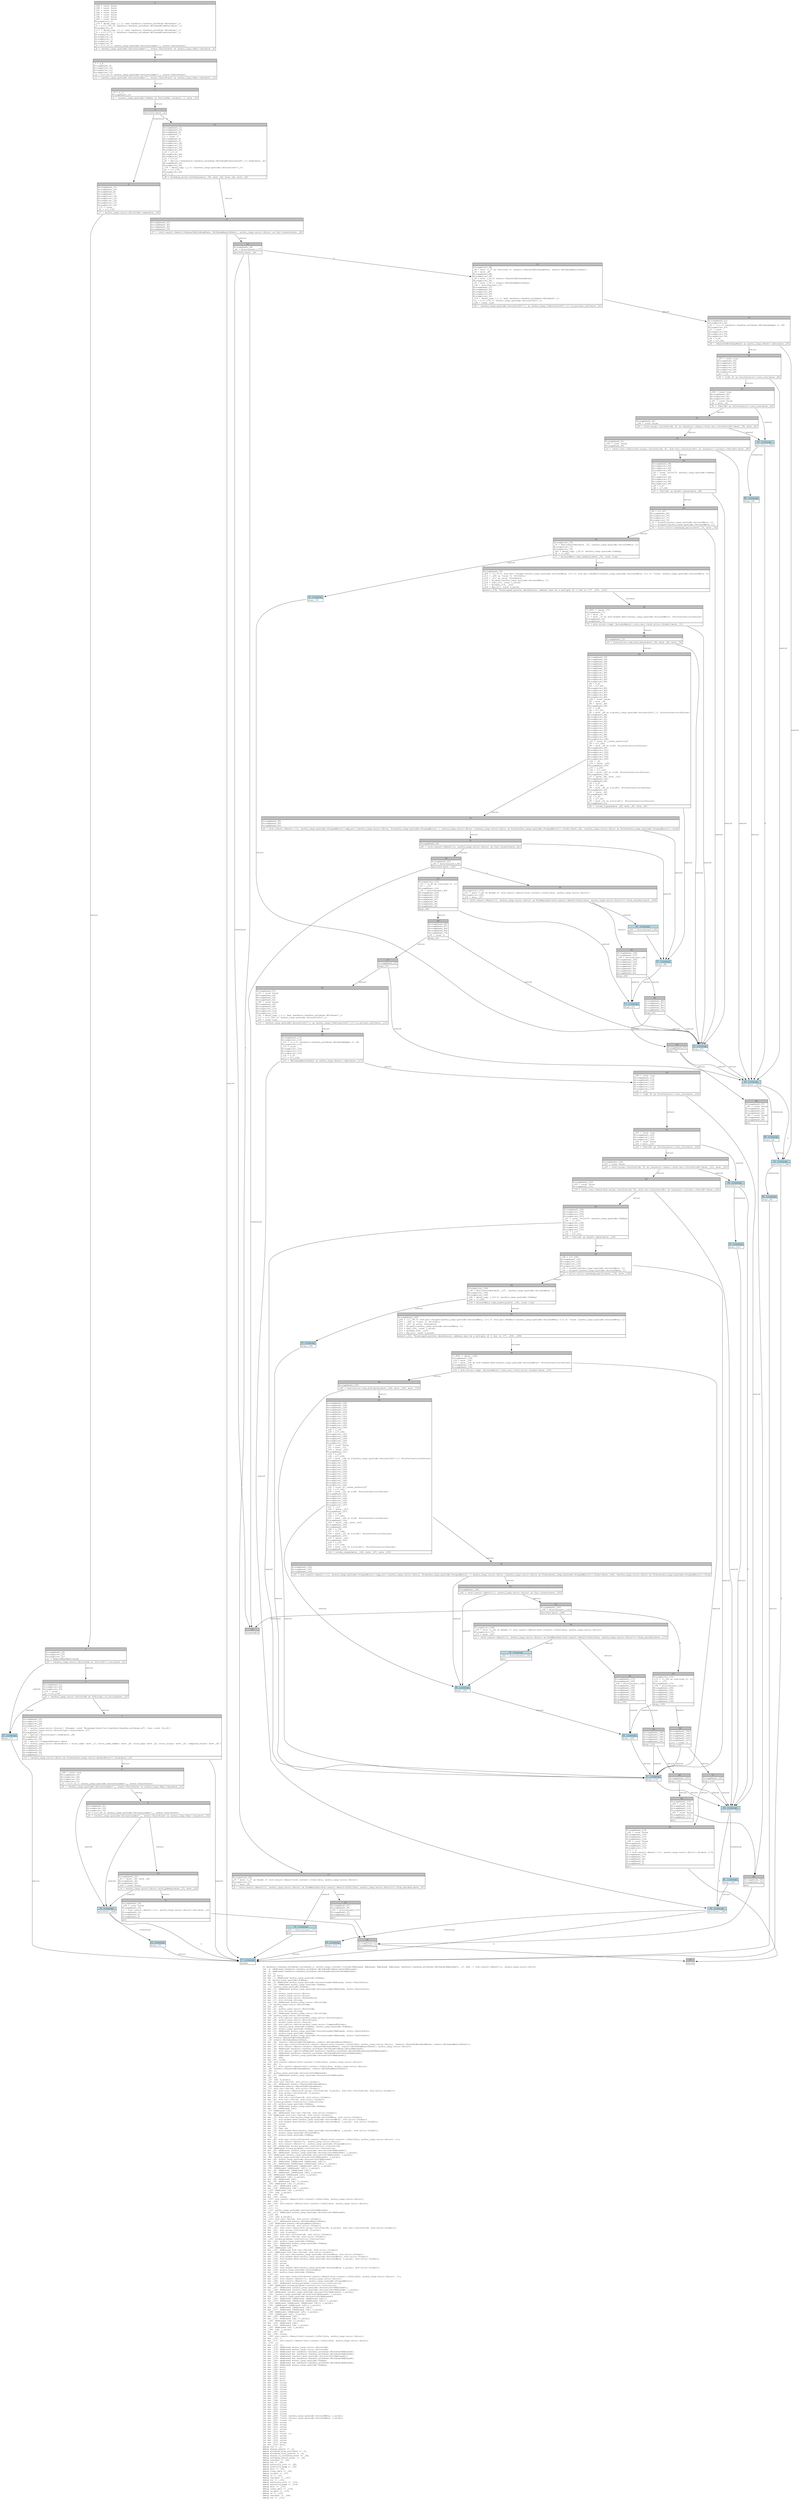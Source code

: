 digraph Mir_0_227 {
    graph [fontname="Courier, monospace"];
    node [fontname="Courier, monospace"];
    edge [fontname="Courier, monospace"];
    label=<fn handlers::handler_withdraw::withdraw(_1: anchor_lang::context::Context&lt;ReErased, ReErased, ReErased, ReErased, handlers::handler_withdraw::Withdraw&lt;ReErased&gt;&gt;, _2: u64) -&gt; std::result::Result&lt;(), anchor_lang::error::Error&gt;<br align="left"/>let _3: &amp;ReErased handlers::handler_withdraw::WithdrawFromAvailable&lt;ReErased&gt;;<br align="left"/>let _4: &amp;ReErased handlers::handler_withdraw::WithdrawFromInvested&lt;ReErased&gt;;<br align="left"/>let _5: ();<br align="left"/>let mut _6: bool;<br align="left"/>let mut _7: &amp;ReErased anchor_lang::prelude::Pubkey;<br align="left"/>let _8: anchor_lang::prelude::Pubkey;<br align="left"/>let mut _9: &amp;ReErased anchor_lang::prelude::AccountLoader&lt;ReErased, state::VaultState&gt;;<br align="left"/>let mut _10: &amp;ReErased anchor_lang::prelude::Pubkey;<br align="left"/>let _11: anchor_lang::prelude::Pubkey;<br align="left"/>let mut _12: &amp;ReErased anchor_lang::prelude::AccountLoader&lt;ReErased, state::VaultState&gt;;<br align="left"/>let mut _13: !;<br align="left"/>let mut _14: anchor_lang::error::Error;<br align="left"/>let mut _15: anchor_lang::error::Error;<br align="left"/>let mut _16: anchor_lang::error::AnchorError;<br align="left"/>let mut _17: std::string::String;<br align="left"/>let mut _18: &amp;ReErased anchor_lang::error::ErrorCode;<br align="left"/>let _19: anchor_lang::error::ErrorCode;<br align="left"/>let mut _20: u32;<br align="left"/>let mut _21: anchor_lang::error::ErrorCode;<br align="left"/>let mut _22: std::string::String;<br align="left"/>let mut _23: &amp;ReErased anchor_lang::error::ErrorCode;<br align="left"/>let _24: anchor_lang::error::ErrorCode;<br align="left"/>let mut _25: std::option::Option&lt;anchor_lang::error::ErrorOrigin&gt;;<br align="left"/>let mut _26: anchor_lang::error::ErrorOrigin;<br align="left"/>let mut _27: anchor_lang::error::Source;<br align="left"/>let mut _28: std::option::Option&lt;anchor_lang::error::ComparedValues&gt;;<br align="left"/>let mut _29: (anchor_lang::prelude::Pubkey, anchor_lang::prelude::Pubkey);<br align="left"/>let mut _30: anchor_lang::prelude::Pubkey;<br align="left"/>let mut _31: &amp;ReErased anchor_lang::prelude::AccountLoader&lt;ReErased, state::VaultState&gt;;<br align="left"/>let mut _32: anchor_lang::prelude::Pubkey;<br align="left"/>let mut _33: &amp;ReErased anchor_lang::prelude::AccountLoader&lt;ReErased, state::VaultState&gt;;<br align="left"/>let _34: events::SharesToWithdrawEvent;<br align="left"/>let _35: events::WithdrawResultEvent;<br align="left"/>let mut _36: (events::SharesToWithdrawEvent, events::WithdrawResultEvent);<br align="left"/>let mut _37: std::ops::ControlFlow&lt;std::result::Result&lt;std::convert::Infallible, anchor_lang::error::Error&gt;, (events::SharesToWithdrawEvent, events::WithdrawResultEvent)&gt;;<br align="left"/>let mut _38: std::result::Result&lt;(events::SharesToWithdrawEvent, events::WithdrawResultEvent), anchor_lang::error::Error&gt;;<br align="left"/>let mut _39: &amp;ReErased handlers::handler_withdraw::WithdrawFromAvailable&lt;ReErased&gt;;<br align="left"/>let mut _40: std::option::Option&lt;&amp;ReErased handlers::handler_withdraw::WithdrawFromInvested&lt;ReErased&gt;&gt;;<br align="left"/>let mut _41: &amp;ReErased handlers::handler_withdraw::WithdrawFromInvested&lt;ReErased&gt;;<br align="left"/>let mut _42: &amp;ReErased [anchor_lang::prelude::AccountInfo&lt;ReErased&gt;];<br align="left"/>let mut _43: u64;<br align="left"/>let mut _44: isize;<br align="left"/>let _45: std::result::Result&lt;std::convert::Infallible, anchor_lang::error::Error&gt;;<br align="left"/>let mut _46: !;<br align="left"/>let mut _47: std::result::Result&lt;std::convert::Infallible, anchor_lang::error::Error&gt;;<br align="left"/>let _48: (events::SharesToWithdrawEvent, events::WithdrawResultEvent);<br align="left"/>let _49: ();<br align="left"/>let _50: anchor_lang::prelude::AccountInfo&lt;ReErased&gt;;<br align="left"/>let mut _51: &amp;ReErased anchor_lang::prelude::AccountInfo&lt;ReErased&gt;;<br align="left"/>let _52: u8;<br align="left"/>let _53: [u8; 8_usize];<br align="left"/>let _54: std::vec::Vec&lt;u8, std::alloc::Global&gt;;<br align="left"/>let mut _55: &amp;ReErased events::SharesToWithdrawEvent;<br align="left"/>let _56: &amp;ReErased events::SharesToWithdrawEvent;<br align="left"/>let _57: std::vec::Vec&lt;u8, std::alloc::Global&gt;;<br align="left"/>let mut _58: std::iter::Chain&lt;std::array::IntoIter&lt;u8, 8_usize&gt;, std::vec::IntoIter&lt;u8, std::alloc::Global&gt;&gt;;<br align="left"/>let mut _59: std::array::IntoIter&lt;u8, 8_usize&gt;;<br align="left"/>let mut _60: [u8; 8_usize];<br align="left"/>let mut _61: std::vec::IntoIter&lt;u8, std::alloc::Global&gt;;<br align="left"/>let mut _62: std::vec::Vec&lt;u8, std::alloc::Global&gt;;<br align="left"/>let _63: solana_program::instruction::Instruction;<br align="left"/>let mut _64: anchor_lang::prelude::Pubkey;<br align="left"/>let mut _65: &amp;ReErased anchor_lang::prelude::Pubkey;<br align="left"/>let mut _66: &amp;ReErased [u8];<br align="left"/>let _67: &amp;ReErased [u8];<br align="left"/>let mut _68: &amp;ReErased std::vec::Vec&lt;u8, std::alloc::Global&gt;;<br align="left"/>let _69: &amp;ReErased std::vec::Vec&lt;u8, std::alloc::Global&gt;;<br align="left"/>let mut _70: std::vec::Vec&lt;anchor_lang::prelude::AccountMeta, std::alloc::Global&gt;;<br align="left"/>let mut _71: std::boxed::Box&lt;[anchor_lang::prelude::AccountMeta], std::alloc::Global&gt;;<br align="left"/>let mut _72: std::boxed::Box&lt;[anchor_lang::prelude::AccountMeta; 1_usize], std::alloc::Global&gt;;<br align="left"/>let mut _73: usize;<br align="left"/>let mut _74: usize;<br align="left"/>let mut _75: *mut u8;<br align="left"/>let mut _76: std::boxed::Box&lt;[anchor_lang::prelude::AccountMeta; 1_usize], std::alloc::Global&gt;;<br align="left"/>let mut _77: anchor_lang::prelude::AccountMeta;<br align="left"/>let mut _78: anchor_lang::prelude::Pubkey;<br align="left"/>let _79: ();<br align="left"/>let mut _80: std::ops::ControlFlow&lt;std::result::Result&lt;std::convert::Infallible, anchor_lang::error::Error&gt;, ()&gt;;<br align="left"/>let mut _81: std::result::Result&lt;(), anchor_lang::error::Error&gt;;<br align="left"/>let mut _82: std::result::Result&lt;(), anchor_lang::prelude::ProgramError&gt;;<br align="left"/>let mut _83: &amp;ReErased solana_program::instruction::Instruction;<br align="left"/>let _84: &amp;ReErased solana_program::instruction::Instruction;<br align="left"/>let mut _85: &amp;ReErased [anchor_lang::prelude::AccountInfo&lt;ReErased&gt;];<br align="left"/>let mut _86: &amp;ReErased [anchor_lang::prelude::AccountInfo&lt;ReErased&gt;; 1_usize];<br align="left"/>let _87: &amp;ReErased [anchor_lang::prelude::AccountInfo&lt;ReErased&gt;; 1_usize];<br align="left"/>let _88: [anchor_lang::prelude::AccountInfo&lt;ReErased&gt;; 1_usize];<br align="left"/>let mut _89: anchor_lang::prelude::AccountInfo&lt;ReErased&gt;;<br align="left"/>let mut _90: &amp;ReErased [&amp;ReErased [&amp;ReErased [u8]]];<br align="left"/>let mut _91: &amp;ReErased [&amp;ReErased [&amp;ReErased [u8]]; 1_usize];<br align="left"/>let _92: &amp;ReErased [&amp;ReErased [&amp;ReErased [u8]]; 1_usize];<br align="left"/>let _93: [&amp;ReErased [&amp;ReErased [u8]]; 1_usize];<br align="left"/>let mut _94: &amp;ReErased [&amp;ReErased [u8]];<br align="left"/>let mut _95: &amp;ReErased [&amp;ReErased [u8]; 2_usize];<br align="left"/>let _96: &amp;ReErased [&amp;ReErased [u8]; 2_usize];<br align="left"/>let _97: [&amp;ReErased [u8]; 2_usize];<br align="left"/>let mut _98: &amp;ReErased [u8];<br align="left"/>let mut _99: &amp;ReErased [u8; 17_usize];<br align="left"/>let _100: &amp;ReErased [u8; 17_usize];<br align="left"/>let mut _101: &amp;ReErased [u8];<br align="left"/>let mut _102: &amp;ReErased [u8; 1_usize];<br align="left"/>let _103: &amp;ReErased [u8; 1_usize];<br align="left"/>let _104: [u8; 1_usize];<br align="left"/>let mut _105: u8;<br align="left"/>let mut _106: isize;<br align="left"/>let _107: std::result::Result&lt;std::convert::Infallible, anchor_lang::error::Error&gt;;<br align="left"/>let mut _108: !;<br align="left"/>let mut _109: std::result::Result&lt;std::convert::Infallible, anchor_lang::error::Error&gt;;<br align="left"/>let _110: ();<br align="left"/>let _111: ();<br align="left"/>let _112: anchor_lang::prelude::AccountInfo&lt;ReErased&gt;;<br align="left"/>let mut _113: &amp;ReErased anchor_lang::prelude::AccountInfo&lt;ReErased&gt;;<br align="left"/>let _114: u8;<br align="left"/>let _115: [u8; 8_usize];<br align="left"/>let _116: std::vec::Vec&lt;u8, std::alloc::Global&gt;;<br align="left"/>let mut _117: &amp;ReErased events::WithdrawResultEvent;<br align="left"/>let _118: &amp;ReErased events::WithdrawResultEvent;<br align="left"/>let _119: std::vec::Vec&lt;u8, std::alloc::Global&gt;;<br align="left"/>let mut _120: std::iter::Chain&lt;std::array::IntoIter&lt;u8, 8_usize&gt;, std::vec::IntoIter&lt;u8, std::alloc::Global&gt;&gt;;<br align="left"/>let mut _121: std::array::IntoIter&lt;u8, 8_usize&gt;;<br align="left"/>let mut _122: [u8; 8_usize];<br align="left"/>let mut _123: std::vec::IntoIter&lt;u8, std::alloc::Global&gt;;<br align="left"/>let mut _124: std::vec::Vec&lt;u8, std::alloc::Global&gt;;<br align="left"/>let _125: solana_program::instruction::Instruction;<br align="left"/>let mut _126: anchor_lang::prelude::Pubkey;<br align="left"/>let mut _127: &amp;ReErased anchor_lang::prelude::Pubkey;<br align="left"/>let mut _128: &amp;ReErased [u8];<br align="left"/>let _129: &amp;ReErased [u8];<br align="left"/>let mut _130: &amp;ReErased std::vec::Vec&lt;u8, std::alloc::Global&gt;;<br align="left"/>let _131: &amp;ReErased std::vec::Vec&lt;u8, std::alloc::Global&gt;;<br align="left"/>let mut _132: std::vec::Vec&lt;anchor_lang::prelude::AccountMeta, std::alloc::Global&gt;;<br align="left"/>let mut _133: std::boxed::Box&lt;[anchor_lang::prelude::AccountMeta], std::alloc::Global&gt;;<br align="left"/>let mut _134: std::boxed::Box&lt;[anchor_lang::prelude::AccountMeta; 1_usize], std::alloc::Global&gt;;<br align="left"/>let mut _135: usize;<br align="left"/>let mut _136: usize;<br align="left"/>let mut _137: *mut u8;<br align="left"/>let mut _138: std::boxed::Box&lt;[anchor_lang::prelude::AccountMeta; 1_usize], std::alloc::Global&gt;;<br align="left"/>let mut _139: anchor_lang::prelude::AccountMeta;<br align="left"/>let mut _140: anchor_lang::prelude::Pubkey;<br align="left"/>let _141: ();<br align="left"/>let mut _142: std::ops::ControlFlow&lt;std::result::Result&lt;std::convert::Infallible, anchor_lang::error::Error&gt;, ()&gt;;<br align="left"/>let mut _143: std::result::Result&lt;(), anchor_lang::error::Error&gt;;<br align="left"/>let mut _144: std::result::Result&lt;(), anchor_lang::prelude::ProgramError&gt;;<br align="left"/>let mut _145: &amp;ReErased solana_program::instruction::Instruction;<br align="left"/>let _146: &amp;ReErased solana_program::instruction::Instruction;<br align="left"/>let mut _147: &amp;ReErased [anchor_lang::prelude::AccountInfo&lt;ReErased&gt;];<br align="left"/>let mut _148: &amp;ReErased [anchor_lang::prelude::AccountInfo&lt;ReErased&gt;; 1_usize];<br align="left"/>let _149: &amp;ReErased [anchor_lang::prelude::AccountInfo&lt;ReErased&gt;; 1_usize];<br align="left"/>let _150: [anchor_lang::prelude::AccountInfo&lt;ReErased&gt;; 1_usize];<br align="left"/>let mut _151: anchor_lang::prelude::AccountInfo&lt;ReErased&gt;;<br align="left"/>let mut _152: &amp;ReErased [&amp;ReErased [&amp;ReErased [u8]]];<br align="left"/>let mut _153: &amp;ReErased [&amp;ReErased [&amp;ReErased [u8]]; 1_usize];<br align="left"/>let _154: &amp;ReErased [&amp;ReErased [&amp;ReErased [u8]]; 1_usize];<br align="left"/>let _155: [&amp;ReErased [&amp;ReErased [u8]]; 1_usize];<br align="left"/>let mut _156: &amp;ReErased [&amp;ReErased [u8]];<br align="left"/>let mut _157: &amp;ReErased [&amp;ReErased [u8]; 2_usize];<br align="left"/>let _158: &amp;ReErased [&amp;ReErased [u8]; 2_usize];<br align="left"/>let _159: [&amp;ReErased [u8]; 2_usize];<br align="left"/>let mut _160: &amp;ReErased [u8];<br align="left"/>let mut _161: &amp;ReErased [u8; 17_usize];<br align="left"/>let _162: &amp;ReErased [u8; 17_usize];<br align="left"/>let mut _163: &amp;ReErased [u8];<br align="left"/>let mut _164: &amp;ReErased [u8; 1_usize];<br align="left"/>let _165: &amp;ReErased [u8; 1_usize];<br align="left"/>let _166: [u8; 1_usize];<br align="left"/>let mut _167: u8;<br align="left"/>let mut _168: isize;<br align="left"/>let _169: std::result::Result&lt;std::convert::Infallible, anchor_lang::error::Error&gt;;<br align="left"/>let mut _170: !;<br align="left"/>let mut _171: std::result::Result&lt;std::convert::Infallible, anchor_lang::error::Error&gt;;<br align="left"/>let _172: ();<br align="left"/>let mut _173: ();<br align="left"/>let mut _174: &amp;ReErased anchor_lang::error::ErrorCode;<br align="left"/>let mut _175: &amp;ReErased anchor_lang::error::ErrorCode;<br align="left"/>let mut _176: &amp;ReErased mut handlers::handler_withdraw::Withdraw&lt;ReErased&gt;;<br align="left"/>let mut _177: &amp;ReErased mut handlers::handler_withdraw::Withdraw&lt;ReErased&gt;;<br align="left"/>let mut _178: &amp;ReErased [anchor_lang::prelude::AccountInfo&lt;ReErased&gt;];<br align="left"/>let mut _179: &amp;ReErased mut handlers::handler_withdraw::Withdraw&lt;ReErased&gt;;<br align="left"/>let mut _180: &amp;ReErased anchor_lang::prelude::Pubkey;<br align="left"/>let mut _181: &amp;ReErased mut handlers::handler_withdraw::Withdraw&lt;ReErased&gt;;<br align="left"/>let mut _182: &amp;ReErased anchor_lang::prelude::Pubkey;<br align="left"/>let mut _183: bool;<br align="left"/>let mut _184: bool;<br align="left"/>let mut _185: bool;<br align="left"/>let mut _186: bool;<br align="left"/>let mut _187: bool;<br align="left"/>let mut _188: bool;<br align="left"/>let mut _189: bool;<br align="left"/>let mut _190: isize;<br align="left"/>let mut _191: isize;<br align="left"/>let mut _192: isize;<br align="left"/>let mut _193: isize;<br align="left"/>let mut _194: isize;<br align="left"/>let mut _195: isize;<br align="left"/>let mut _196: isize;<br align="left"/>let mut _197: isize;<br align="left"/>let mut _198: isize;<br align="left"/>let mut _199: isize;<br align="left"/>let mut _200: isize;<br align="left"/>let mut _201: isize;<br align="left"/>let mut _202: isize;<br align="left"/>let mut _203: isize;<br align="left"/>let mut _204: isize;<br align="left"/>let mut _205: *const [anchor_lang::prelude::AccountMeta; 1_usize];<br align="left"/>let mut _206: *const [anchor_lang::prelude::AccountMeta; 1_usize];<br align="left"/>let mut _207: *const ();<br align="left"/>let mut _208: usize;<br align="left"/>let mut _209: usize;<br align="left"/>let mut _210: usize;<br align="left"/>let mut _211: usize;<br align="left"/>let mut _212: bool;<br align="left"/>let mut _213: *const ();<br align="left"/>let mut _214: usize;<br align="left"/>let mut _215: usize;<br align="left"/>let mut _216: usize;<br align="left"/>let mut _217: usize;<br align="left"/>let mut _218: bool;<br align="left"/>debug ctx =&gt; _1;<br align="left"/>debug shares_amount =&gt; _2;<br align="left"/>debug withdraw_from_available =&gt; _3;<br align="left"/>debug withdraw_from_reserve =&gt; _4;<br align="left"/>debug shares_to_withdraw_event =&gt; _34;<br align="left"/>debug withdraw_result_event =&gt; _35;<br align="left"/>debug residual =&gt; _45;<br align="left"/>debug val =&gt; _48;<br align="left"/>debug authority_info =&gt; _50;<br align="left"/>debug authority_bump =&gt; _52;<br align="left"/>debug disc =&gt; _53;<br align="left"/>debug inner_data =&gt; _54;<br align="left"/>debug ix_data =&gt; _57;<br align="left"/>debug ix =&gt; _63;<br align="left"/>debug residual =&gt; _107;<br align="left"/>debug val =&gt; _110;<br align="left"/>debug authority_info =&gt; _112;<br align="left"/>debug authority_bump =&gt; _114;<br align="left"/>debug disc =&gt; _115;<br align="left"/>debug inner_data =&gt; _116;<br align="left"/>debug ix_data =&gt; _119;<br align="left"/>debug ix =&gt; _125;<br align="left"/>debug residual =&gt; _169;<br align="left"/>debug val =&gt; _172;<br align="left"/>>;
    bb0__0_227 [shape="none", label=<<table border="0" cellborder="1" cellspacing="0"><tr><td bgcolor="gray" align="center" colspan="1">0</td></tr><tr><td align="left" balign="left">_189 = const false<br/>_188 = const false<br/>_187 = const false<br/>_186 = const false<br/>_185 = const false<br/>_184 = const false<br/>_183 = const false<br/>StorageLive(_3)<br/>_176 = deref_copy (_1.1: &amp;mut handlers::handler_withdraw::Withdraw&lt;'_&gt;)<br/>_3 = &amp;((*_176).0: handlers::handler_withdraw::WithdrawFromAvailable&lt;'_&gt;)<br/>StorageLive(_4)<br/>_177 = deref_copy (_1.1: &amp;mut handlers::handler_withdraw::Withdraw&lt;'_&gt;)<br/>_4 = &amp;((*_177).1: handlers::handler_withdraw::WithdrawFromInvested&lt;'_&gt;)<br/>StorageLive(_5)<br/>StorageLive(_6)<br/>StorageLive(_7)<br/>StorageLive(_8)<br/>StorageLive(_9)<br/>_9 = &amp;((*_3).1: anchor_lang::prelude::AccountLoader&lt;'_, state::VaultState&gt;)<br/></td></tr><tr><td align="left">_8 = &lt;anchor_lang::prelude::AccountLoader&lt;'_, state::VaultState&gt; as anchor_lang::Key&gt;::key(move _9)</td></tr></table>>];
    bb1__0_227 [shape="none", label=<<table border="0" cellborder="1" cellspacing="0"><tr><td bgcolor="gray" align="center" colspan="1">1</td></tr><tr><td align="left" balign="left">_7 = &amp;_8<br/>StorageDead(_9)<br/>StorageLive(_10)<br/>StorageLive(_11)<br/>StorageLive(_12)<br/>_12 = &amp;((*_4).0: anchor_lang::prelude::AccountLoader&lt;'_, state::VaultState&gt;)<br/></td></tr><tr><td align="left">_11 = &lt;anchor_lang::prelude::AccountLoader&lt;'_, state::VaultState&gt; as anchor_lang::Key&gt;::key(move _12)</td></tr></table>>];
    bb2__0_227 [shape="none", label=<<table border="0" cellborder="1" cellspacing="0"><tr><td bgcolor="gray" align="center" colspan="1">2</td></tr><tr><td align="left" balign="left">_10 = &amp;_11<br/>StorageDead(_12)<br/></td></tr><tr><td align="left">_6 = &lt;anchor_lang::prelude::Pubkey as PartialEq&gt;::ne(move _7, move _10)</td></tr></table>>];
    bb3__0_227 [shape="none", label=<<table border="0" cellborder="1" cellspacing="0"><tr><td bgcolor="gray" align="center" colspan="1">3</td></tr><tr><td align="left">switchInt(move _6)</td></tr></table>>];
    bb4__0_227 [shape="none", label=<<table border="0" cellborder="1" cellspacing="0"><tr><td bgcolor="gray" align="center" colspan="1">4</td></tr><tr><td align="left" balign="left">StorageDead(_11)<br/>StorageDead(_10)<br/>StorageDead(_8)<br/>StorageDead(_7)<br/>StorageLive(_14)<br/>StorageLive(_15)<br/>StorageLive(_16)<br/>StorageLive(_17)<br/>StorageLive(_18)<br/>_175 = const _<br/>_18 = &amp;(*_175)<br/></td></tr><tr><td align="left">_17 = anchor_lang::error::ErrorCode::name(move _18)</td></tr></table>>];
    bb5__0_227 [shape="none", label=<<table border="0" cellborder="1" cellspacing="0"><tr><td bgcolor="gray" align="center" colspan="1">5</td></tr><tr><td align="left" balign="left">StorageDead(_18)<br/>StorageLive(_20)<br/>StorageLive(_21)<br/>_21 = RequireKeysEqViolated<br/></td></tr><tr><td align="left">_20 = &lt;anchor_lang::error::ErrorCode as Into&lt;u32&gt;&gt;::into(move _21)</td></tr></table>>];
    bb6__0_227 [shape="none", label=<<table border="0" cellborder="1" cellspacing="0"><tr><td bgcolor="gray" align="center" colspan="1">6</td></tr><tr><td align="left" balign="left">StorageDead(_21)<br/>StorageLive(_22)<br/>StorageLive(_23)<br/>_174 = const _<br/>_23 = &amp;(*_174)<br/></td></tr><tr><td align="left">_22 = &lt;anchor_lang::error::ErrorCode as ToString&gt;::to_string(move _23)</td></tr></table>>];
    bb7__0_227 [shape="none", label=<<table border="0" cellborder="1" cellspacing="0"><tr><td bgcolor="gray" align="center" colspan="1">7</td></tr><tr><td align="left" balign="left">StorageDead(_23)<br/>StorageLive(_25)<br/>StorageLive(_26)<br/>StorageLive(_27)<br/>_27 = anchor_lang::error::Source { filename: const &quot;programs\\kvault\\src\\handlers\\handler_withdraw.rs&quot;, line: const 32_u32 }<br/>_26 = anchor_lang::error::ErrorOrigin::Source(move _27)<br/>StorageDead(_27)<br/>_25 = Option::&lt;ErrorOrigin&gt;::Some(move _26)<br/>StorageDead(_26)<br/>StorageLive(_28)<br/>_28 = Option::&lt;ComparedValues&gt;::None<br/>_16 = anchor_lang::error::AnchorError { error_name: move _17, error_code_number: move _20, error_msg: move _22, error_origin: move _25, compared_values: move _28 }<br/>StorageDead(_28)<br/>StorageDead(_25)<br/>StorageDead(_22)<br/>StorageDead(_20)<br/>StorageDead(_17)<br/></td></tr><tr><td align="left">_15 = &lt;anchor_lang::error::Error as From&lt;anchor_lang::error::AnchorError&gt;&gt;::from(move _16)</td></tr></table>>];
    bb8__0_227 [shape="none", label=<<table border="0" cellborder="1" cellspacing="0"><tr><td bgcolor="gray" align="center" colspan="1">8</td></tr><tr><td align="left" balign="left">_189 = const true<br/>StorageDead(_16)<br/>StorageLive(_29)<br/>StorageLive(_30)<br/>StorageLive(_31)<br/>_31 = &amp;((*_3).1: anchor_lang::prelude::AccountLoader&lt;'_, state::VaultState&gt;)<br/></td></tr><tr><td align="left">_30 = &lt;anchor_lang::prelude::AccountLoader&lt;'_, state::VaultState&gt; as anchor_lang::Key&gt;::key(move _31)</td></tr></table>>];
    bb9__0_227 [shape="none", label=<<table border="0" cellborder="1" cellspacing="0"><tr><td bgcolor="gray" align="center" colspan="1">9</td></tr><tr><td align="left" balign="left">StorageDead(_31)<br/>StorageLive(_32)<br/>StorageLive(_33)<br/>_33 = &amp;((*_4).0: anchor_lang::prelude::AccountLoader&lt;'_, state::VaultState&gt;)<br/></td></tr><tr><td align="left">_32 = &lt;anchor_lang::prelude::AccountLoader&lt;'_, state::VaultState&gt; as anchor_lang::Key&gt;::key(move _33)</td></tr></table>>];
    bb10__0_227 [shape="none", label=<<table border="0" cellborder="1" cellspacing="0"><tr><td bgcolor="gray" align="center" colspan="1">10</td></tr><tr><td align="left" balign="left">StorageDead(_33)<br/>_29 = (move _30, move _32)<br/>StorageDead(_32)<br/>StorageDead(_30)<br/>_189 = const false<br/></td></tr><tr><td align="left">_14 = anchor_lang::error::Error::with_pubkeys(move _15, move _29)</td></tr></table>>];
    bb11__0_227 [shape="none", label=<<table border="0" cellborder="1" cellspacing="0"><tr><td bgcolor="gray" align="center" colspan="1">11</td></tr><tr><td align="left" balign="left">StorageDead(_29)<br/>_189 = const false<br/>StorageDead(_15)<br/>_0 = std::result::Result::&lt;(), anchor_lang::error::Error&gt;::Err(move _14)<br/>StorageDead(_14)<br/>StorageDead(_6)<br/>StorageDead(_5)<br/></td></tr><tr><td align="left">goto</td></tr></table>>];
    bb12__0_227 [shape="none", label=<<table border="0" cellborder="1" cellspacing="0"><tr><td bgcolor="gray" align="center" colspan="1">12</td></tr><tr><td align="left" balign="left">StorageDead(_11)<br/>StorageDead(_10)<br/>StorageDead(_8)<br/>StorageDead(_7)<br/>_5 = const ()<br/>StorageDead(_6)<br/>StorageDead(_5)<br/>StorageLive(_36)<br/>StorageLive(_37)<br/>StorageLive(_38)<br/>StorageLive(_39)<br/>_39 = &amp;(*_3)<br/>StorageLive(_40)<br/>StorageLive(_41)<br/>_41 = &amp;(*_4)<br/>_40 = Option::&lt;&amp;handlers::handler_withdraw::WithdrawFromInvested&lt;'_&gt;&gt;::Some(move _41)<br/>StorageDead(_41)<br/>StorageLive(_42)<br/>_178 = deref_copy (_1.2: &amp;[anchor_lang::prelude::AccountInfo&lt;'_&gt;])<br/>_42 = &amp;(*_178)<br/>StorageLive(_43)<br/>_43 = _2<br/></td></tr><tr><td align="left">_38 = withdraw_utils::withdraw(move _39, move _40, move _42, move _43)</td></tr></table>>];
    bb13__0_227 [shape="none", label=<<table border="0" cellborder="1" cellspacing="0"><tr><td bgcolor="gray" align="center" colspan="1">13</td></tr><tr><td align="left" balign="left">StorageDead(_43)<br/>StorageDead(_42)<br/>StorageDead(_40)<br/>StorageDead(_39)<br/></td></tr><tr><td align="left">_37 = &lt;std::result::Result&lt;(SharesToWithdrawEvent, WithdrawResultEvent), anchor_lang::error::Error&gt; as Try&gt;::branch(move _38)</td></tr></table>>];
    bb14__0_227 [shape="none", label=<<table border="0" cellborder="1" cellspacing="0"><tr><td bgcolor="gray" align="center" colspan="1">14</td></tr><tr><td align="left" balign="left">StorageDead(_38)<br/>_44 = discriminant(_37)<br/></td></tr><tr><td align="left">switchInt(move _44)</td></tr></table>>];
    bb15__0_227 [shape="none", label=<<table border="0" cellborder="1" cellspacing="0"><tr><td bgcolor="gray" align="center" colspan="1">15</td></tr><tr><td align="left" balign="left">StorageLive(_48)<br/>_48 = move ((_37 as Continue).0: (events::SharesToWithdrawEvent, events::WithdrawResultEvent))<br/>_36 = move _48<br/>StorageDead(_48)<br/>StorageLive(_34)<br/>_34 = move (_36.0: events::SharesToWithdrawEvent)<br/>StorageLive(_35)<br/>_35 = move (_36.1: events::WithdrawResultEvent)<br/>_190 = discriminant(_37)<br/>StorageDead(_37)<br/>StorageDead(_36)<br/>StorageLive(_49)<br/>StorageLive(_50)<br/>StorageLive(_51)<br/>_179 = deref_copy (_1.1: &amp;mut handlers::handler_withdraw::Withdraw&lt;'_&gt;)<br/>_51 = &amp;((*_179).2: anchor_lang::prelude::AccountInfo&lt;'_&gt;)<br/>_188 = const true<br/></td></tr><tr><td align="left">_50 = &lt;anchor_lang::prelude::AccountInfo&lt;'_&gt; as anchor_lang::ToAccountInfo&lt;'_&gt;&gt;::to_account_info(move _51)</td></tr></table>>];
    bb16__0_227 [shape="none", label=<<table border="0" cellborder="1" cellspacing="0"><tr><td bgcolor="gray" align="center" colspan="1">16</td></tr><tr><td align="left">unreachable</td></tr></table>>];
    bb17__0_227 [shape="none", label=<<table border="0" cellborder="1" cellspacing="0"><tr><td bgcolor="gray" align="center" colspan="1">17</td></tr><tr><td align="left" balign="left">StorageLive(_45)<br/>_45 = move ((_37 as Break).0: std::result::Result&lt;std::convert::Infallible, anchor_lang::error::Error&gt;)<br/>StorageLive(_47)<br/>_47 = move _45<br/></td></tr><tr><td align="left">_0 = &lt;std::result::Result&lt;(), anchor_lang::error::Error&gt; as FromResidual&lt;std::result::Result&lt;Infallible, anchor_lang::error::Error&gt;&gt;&gt;::from_residual(move _47)</td></tr></table>>];
    bb18__0_227 [shape="none", label=<<table border="0" cellborder="1" cellspacing="0"><tr><td bgcolor="gray" align="center" colspan="1">18</td></tr><tr><td align="left" balign="left">StorageDead(_47)<br/>StorageDead(_45)<br/>_200 = discriminant(_37)<br/>StorageDead(_37)<br/>StorageDead(_36)<br/></td></tr><tr><td align="left">goto</td></tr></table>>];
    bb19__0_227 [shape="none", label=<<table border="0" cellborder="1" cellspacing="0"><tr><td bgcolor="gray" align="center" colspan="1">19</td></tr><tr><td align="left" balign="left">StorageDead(_51)<br/>StorageLive(_52)<br/>_52 = ((_1.3: handlers::handler_withdraw::WithdrawBumps).2: u8)<br/>StorageLive(_53)<br/>_53 = const _<br/>StorageLive(_54)<br/>StorageLive(_55)<br/>StorageLive(_56)<br/>_56 = &amp;_34<br/>_55 = &amp;(*_56)<br/></td></tr><tr><td align="left">_54 = &lt;SharesToWithdrawEvent as anchor_lang::Event&gt;::data(move _55)</td></tr></table>>];
    bb20__0_227 [shape="none", label=<<table border="0" cellborder="1" cellspacing="0"><tr><td bgcolor="gray" align="center" colspan="1">20</td></tr><tr><td align="left" balign="left">_187 = const true<br/>StorageDead(_55)<br/>StorageDead(_56)<br/>StorageLive(_57)<br/>StorageLive(_58)<br/>StorageLive(_59)<br/>StorageLive(_60)<br/>_60 = _53<br/></td></tr><tr><td align="left">_59 = &lt;[u8; 8] as IntoIterator&gt;::into_iter(move _60)</td></tr></table>>];
    bb21__0_227 [shape="none", label=<<table border="0" cellborder="1" cellspacing="0"><tr><td bgcolor="gray" align="center" colspan="1">21</td></tr><tr><td align="left" balign="left">_186 = const true<br/>StorageDead(_60)<br/>StorageLive(_61)<br/>StorageLive(_62)<br/>_187 = const false<br/>_62 = move _54<br/></td></tr><tr><td align="left">_61 = &lt;Vec&lt;u8&gt; as IntoIterator&gt;::into_iter(move _62)</td></tr></table>>];
    bb22__0_227 [shape="none", label=<<table border="0" cellborder="1" cellspacing="0"><tr><td bgcolor="gray" align="center" colspan="1">22</td></tr><tr><td align="left" balign="left">StorageDead(_62)<br/>_186 = const false<br/></td></tr><tr><td align="left">_58 = &lt;std::array::IntoIter&lt;u8, 8&gt; as Iterator&gt;::chain::&lt;std::vec::IntoIter&lt;u8&gt;&gt;(move _59, move _61)</td></tr></table>>];
    bb23__0_227 [shape="none", label=<<table border="0" cellborder="1" cellspacing="0"><tr><td bgcolor="gray" align="center" colspan="1">23</td></tr><tr><td align="left" balign="left">StorageDead(_61)<br/>_186 = const false<br/>StorageDead(_59)<br/></td></tr><tr><td align="left">_57 = &lt;std::iter::Chain&lt;std::array::IntoIter&lt;u8, 8&gt;, std::vec::IntoIter&lt;u8&gt;&gt; as Iterator&gt;::collect::&lt;Vec&lt;u8&gt;&gt;(move _58)</td></tr></table>>];
    bb24__0_227 [shape="none", label=<<table border="0" cellborder="1" cellspacing="0"><tr><td bgcolor="gray" align="center" colspan="1">24</td></tr><tr><td align="left" balign="left">StorageDead(_58)<br/>StorageLive(_63)<br/>StorageLive(_64)<br/>StorageLive(_65)<br/>_65 = const {alloc73: &amp;anchor_lang::prelude::Pubkey}<br/>_64 = (*_65)<br/>StorageLive(_66)<br/>StorageLive(_67)<br/>StorageLive(_68)<br/>StorageLive(_69)<br/>_69 = &amp;_57<br/>_68 = &amp;(*_69)<br/></td></tr><tr><td align="left">_67 = &lt;Vec&lt;u8&gt; as Deref&gt;::deref(move _68)</td></tr></table>>];
    bb25__0_227 [shape="none", label=<<table border="0" cellborder="1" cellspacing="0"><tr><td bgcolor="gray" align="center" colspan="1">25</td></tr><tr><td align="left" balign="left">_66 = &amp;(*_67)<br/>StorageDead(_68)<br/>StorageLive(_70)<br/>StorageLive(_71)<br/>StorageLive(_72)<br/>_73 = SizeOf([anchor_lang::prelude::AccountMeta; 1])<br/>_74 = AlignOf([anchor_lang::prelude::AccountMeta; 1])<br/></td></tr><tr><td align="left">_75 = alloc::alloc::exchange_malloc(move _73, move _74)</td></tr></table>>];
    bb26__0_227 [shape="none", label=<<table border="0" cellborder="1" cellspacing="0"><tr><td bgcolor="gray" align="center" colspan="1">26</td></tr><tr><td align="left" balign="left">StorageLive(_76)<br/>_76 = ShallowInitBox(move _75, [anchor_lang::prelude::AccountMeta; 1])<br/>StorageLive(_77)<br/>StorageLive(_78)<br/>_180 = deref_copy (_50.0: &amp;anchor_lang::prelude::Pubkey)<br/>_78 = (*_180)<br/></td></tr><tr><td align="left">_77 = AccountMeta::new_readonly(move _78, const true)</td></tr></table>>];
    bb27__0_227 [shape="none", label=<<table border="0" cellborder="1" cellspacing="0"><tr><td bgcolor="gray" align="center" colspan="1">27</td></tr><tr><td align="left" balign="left">StorageDead(_78)<br/>_205 = (((_76.0: std::ptr::Unique&lt;[anchor_lang::prelude::AccountMeta; 1]&gt;).0: std::ptr::NonNull&lt;[anchor_lang::prelude::AccountMeta; 1]&gt;).0: *const [anchor_lang::prelude::AccountMeta; 1])<br/>_213 = _205 as *const () (PtrToPtr)<br/>_214 = _213 as usize (Transmute)<br/>_215 = AlignOf([anchor_lang::prelude::AccountMeta; 1])<br/>_216 = Sub(_215, const 1_usize)<br/>_217 = BitAnd(_214, _216)<br/>_218 = Eq(_217, const 0_usize)<br/></td></tr><tr><td align="left">assert(_218, &quot;misaligned pointer dereference: address must be a multiple of {} but is {}&quot;, _215, _214)</td></tr></table>>];
    bb28__0_227 [shape="none", label=<<table border="0" cellborder="1" cellspacing="0"><tr><td bgcolor="gray" align="center" colspan="1">28</td></tr><tr><td align="left" balign="left">StorageDead(_71)<br/></td></tr><tr><td align="left">_63 = Instruction::new_with_bytes(move _64, move _66, move _70)</td></tr></table>>];
    bb29__0_227 [shape="none", label=<<table border="0" cellborder="1" cellspacing="0"><tr><td bgcolor="gray" align="center" colspan="1">29</td></tr><tr><td align="left" balign="left">StorageDead(_70)<br/>StorageDead(_66)<br/>StorageDead(_64)<br/>StorageDead(_69)<br/>StorageDead(_67)<br/>StorageDead(_65)<br/>StorageLive(_79)<br/>StorageLive(_80)<br/>StorageLive(_81)<br/>StorageLive(_82)<br/>StorageLive(_83)<br/>StorageLive(_84)<br/>_84 = &amp;_63<br/>_83 = &amp;(*_84)<br/>StorageLive(_85)<br/>StorageLive(_86)<br/>StorageLive(_87)<br/>StorageLive(_88)<br/>StorageLive(_89)<br/>_188 = const false<br/>_89 = move _50<br/>_88 = [move _89]<br/>StorageDead(_89)<br/>_87 = &amp;_88<br/>_86 = &amp;(*_87)<br/>_85 = move _86 as &amp;[anchor_lang::prelude::AccountInfo&lt;'_&gt;] (PointerCoercion(Unsize))<br/>StorageDead(_86)<br/>StorageLive(_90)<br/>StorageLive(_91)<br/>StorageLive(_92)<br/>StorageLive(_93)<br/>StorageLive(_94)<br/>StorageLive(_95)<br/>StorageLive(_96)<br/>StorageLive(_97)<br/>StorageLive(_98)<br/>StorageLive(_99)<br/>StorageLive(_100)<br/>_100 = const b&quot;__event_authority&quot;<br/>_99 = &amp;(*_100)<br/>_98 = move _99 as &amp;[u8] (PointerCoercion(Unsize))<br/>StorageDead(_99)<br/>StorageLive(_101)<br/>StorageLive(_102)<br/>StorageLive(_103)<br/>StorageLive(_104)<br/>StorageLive(_105)<br/>_105 = _52<br/>_104 = [move _105]<br/>StorageDead(_105)<br/>_103 = &amp;_104<br/>_102 = &amp;(*_103)<br/>_101 = move _102 as &amp;[u8] (PointerCoercion(Unsize))<br/>StorageDead(_102)<br/>_97 = [move _98, move _101]<br/>StorageDead(_101)<br/>StorageDead(_98)<br/>_96 = &amp;_97<br/>_95 = &amp;(*_96)<br/>_94 = move _95 as &amp;[&amp;[u8]] (PointerCoercion(Unsize))<br/>StorageDead(_95)<br/>_93 = [move _94]<br/>StorageDead(_94)<br/>_92 = &amp;_93<br/>_91 = &amp;(*_92)<br/>_90 = move _91 as &amp;[&amp;[&amp;[u8]]] (PointerCoercion(Unsize))<br/>StorageDead(_91)<br/></td></tr><tr><td align="left">_82 = invoke_signed(move _83, move _85, move _90)</td></tr></table>>];
    bb30__0_227 [shape="none", label=<<table border="0" cellborder="1" cellspacing="0"><tr><td bgcolor="gray" align="center" colspan="1">30</td></tr><tr><td align="left" balign="left">StorageDead(_90)<br/>StorageDead(_85)<br/>StorageDead(_83)<br/></td></tr><tr><td align="left">_81 = std::result::Result::&lt;(), anchor_lang::prelude::ProgramError&gt;::map_err::&lt;anchor_lang::error::Error, fn(anchor_lang::prelude::ProgramError) -&gt; anchor_lang::error::Error {&lt;anchor_lang::error::Error as From&lt;anchor_lang::prelude::ProgramError&gt;&gt;::from}&gt;(move _82, &lt;anchor_lang::error::Error as From&lt;anchor_lang::prelude::ProgramError&gt;&gt;::from)</td></tr></table>>];
    bb31__0_227 [shape="none", label=<<table border="0" cellborder="1" cellspacing="0"><tr><td bgcolor="gray" align="center" colspan="1">31</td></tr><tr><td align="left" balign="left">StorageDead(_82)<br/></td></tr><tr><td align="left">_80 = &lt;std::result::Result&lt;(), anchor_lang::error::Error&gt; as Try&gt;::branch(move _81)</td></tr></table>>];
    bb32__0_227 [shape="none", label=<<table border="0" cellborder="1" cellspacing="0"><tr><td bgcolor="gray" align="center" colspan="1">32</td></tr><tr><td align="left" balign="left">StorageDead(_81)<br/>_106 = discriminant(_80)<br/></td></tr><tr><td align="left">switchInt(move _106)</td></tr></table>>];
    bb33__0_227 [shape="none", label=<<table border="0" cellborder="1" cellspacing="0"><tr><td bgcolor="gray" align="center" colspan="1">33</td></tr><tr><td align="left" balign="left">StorageLive(_110)<br/>_110 = ((_80 as Continue).0: ())<br/>_79 = _110<br/>StorageDead(_110)<br/>_192 = discriminant(_80)<br/>StorageDead(_104)<br/>StorageDead(_103)<br/>StorageDead(_100)<br/>StorageDead(_97)<br/>StorageDead(_96)<br/>StorageDead(_93)<br/>StorageDead(_92)<br/></td></tr><tr><td align="left">drop(_88)</td></tr></table>>];
    bb34__0_227 [shape="none", label=<<table border="0" cellborder="1" cellspacing="0"><tr><td bgcolor="gray" align="center" colspan="1">34</td></tr><tr><td align="left" balign="left">StorageLive(_107)<br/>_107 = move ((_80 as Break).0: std::result::Result&lt;std::convert::Infallible, anchor_lang::error::Error&gt;)<br/>StorageLive(_109)<br/>_109 = move _107<br/></td></tr><tr><td align="left">_0 = &lt;std::result::Result&lt;(), anchor_lang::error::Error&gt; as FromResidual&lt;std::result::Result&lt;Infallible, anchor_lang::error::Error&gt;&gt;&gt;::from_residual(move _109)</td></tr></table>>];
    bb35__0_227 [shape="none", label=<<table border="0" cellborder="1" cellspacing="0"><tr><td bgcolor="gray" align="center" colspan="1">35</td></tr><tr><td align="left" balign="left">StorageDead(_109)<br/>StorageDead(_107)<br/>_198 = discriminant(_80)<br/>StorageDead(_104)<br/>StorageDead(_103)<br/>StorageDead(_100)<br/>StorageDead(_97)<br/>StorageDead(_96)<br/>StorageDead(_93)<br/>StorageDead(_92)<br/></td></tr><tr><td align="left">drop(_88)</td></tr></table>>];
    bb36__0_227 [shape="none", label=<<table border="0" cellborder="1" cellspacing="0"><tr><td bgcolor="gray" align="center" colspan="1">36</td></tr><tr><td align="left" balign="left">StorageDead(_88)<br/>StorageDead(_87)<br/>StorageDead(_84)<br/>StorageDead(_80)<br/>StorageDead(_79)<br/>_49 = const ()<br/></td></tr><tr><td align="left">drop(_63)</td></tr></table>>];
    bb37__0_227 [shape="none", label=<<table border="0" cellborder="1" cellspacing="0"><tr><td bgcolor="gray" align="center" colspan="1">37</td></tr><tr><td align="left" balign="left">StorageDead(_63)<br/></td></tr><tr><td align="left">drop(_57)</td></tr></table>>];
    bb38__0_227 [shape="none", label=<<table border="0" cellborder="1" cellspacing="0"><tr><td bgcolor="gray" align="center" colspan="1">38</td></tr><tr><td align="left" balign="left">StorageDead(_57)<br/>_187 = const false<br/>StorageDead(_54)<br/>StorageDead(_53)<br/>StorageDead(_52)<br/>_188 = const false<br/>StorageDead(_50)<br/>StorageDead(_49)<br/>StorageLive(_111)<br/>StorageLive(_112)<br/>StorageLive(_113)<br/>_181 = deref_copy (_1.1: &amp;mut handlers::handler_withdraw::Withdraw&lt;'_&gt;)<br/>_113 = &amp;((*_181).2: anchor_lang::prelude::AccountInfo&lt;'_&gt;)<br/>_185 = const true<br/></td></tr><tr><td align="left">_112 = &lt;anchor_lang::prelude::AccountInfo&lt;'_&gt; as anchor_lang::ToAccountInfo&lt;'_&gt;&gt;::to_account_info(move _113)</td></tr></table>>];
    bb39__0_227 [shape="none", label=<<table border="0" cellborder="1" cellspacing="0"><tr><td bgcolor="gray" align="center" colspan="1">39</td></tr><tr><td align="left" balign="left">StorageDead(_113)<br/>StorageLive(_114)<br/>_114 = ((_1.3: handlers::handler_withdraw::WithdrawBumps).2: u8)<br/>StorageLive(_115)<br/>_115 = const _<br/>StorageLive(_116)<br/>StorageLive(_117)<br/>StorageLive(_118)<br/>_118 = &amp;_35<br/>_117 = &amp;(*_118)<br/></td></tr><tr><td align="left">_116 = &lt;WithdrawResultEvent as anchor_lang::Event&gt;::data(move _117)</td></tr></table>>];
    bb40__0_227 [shape="none", label=<<table border="0" cellborder="1" cellspacing="0"><tr><td bgcolor="gray" align="center" colspan="1">40</td></tr><tr><td align="left" balign="left">_184 = const true<br/>StorageDead(_117)<br/>StorageDead(_118)<br/>StorageLive(_119)<br/>StorageLive(_120)<br/>StorageLive(_121)<br/>StorageLive(_122)<br/>_122 = _115<br/></td></tr><tr><td align="left">_121 = &lt;[u8; 8] as IntoIterator&gt;::into_iter(move _122)</td></tr></table>>];
    bb41__0_227 [shape="none", label=<<table border="0" cellborder="1" cellspacing="0"><tr><td bgcolor="gray" align="center" colspan="1">41</td></tr><tr><td align="left" balign="left">_183 = const true<br/>StorageDead(_122)<br/>StorageLive(_123)<br/>StorageLive(_124)<br/>_184 = const false<br/>_124 = move _116<br/></td></tr><tr><td align="left">_123 = &lt;Vec&lt;u8&gt; as IntoIterator&gt;::into_iter(move _124)</td></tr></table>>];
    bb42__0_227 [shape="none", label=<<table border="0" cellborder="1" cellspacing="0"><tr><td bgcolor="gray" align="center" colspan="1">42</td></tr><tr><td align="left" balign="left">StorageDead(_124)<br/>_183 = const false<br/></td></tr><tr><td align="left">_120 = &lt;std::array::IntoIter&lt;u8, 8&gt; as Iterator&gt;::chain::&lt;std::vec::IntoIter&lt;u8&gt;&gt;(move _121, move _123)</td></tr></table>>];
    bb43__0_227 [shape="none", label=<<table border="0" cellborder="1" cellspacing="0"><tr><td bgcolor="gray" align="center" colspan="1">43</td></tr><tr><td align="left" balign="left">StorageDead(_123)<br/>_183 = const false<br/>StorageDead(_121)<br/></td></tr><tr><td align="left">_119 = &lt;std::iter::Chain&lt;std::array::IntoIter&lt;u8, 8&gt;, std::vec::IntoIter&lt;u8&gt;&gt; as Iterator&gt;::collect::&lt;Vec&lt;u8&gt;&gt;(move _120)</td></tr></table>>];
    bb44__0_227 [shape="none", label=<<table border="0" cellborder="1" cellspacing="0"><tr><td bgcolor="gray" align="center" colspan="1">44</td></tr><tr><td align="left" balign="left">StorageDead(_120)<br/>StorageLive(_125)<br/>StorageLive(_126)<br/>StorageLive(_127)<br/>_127 = const {alloc73: &amp;anchor_lang::prelude::Pubkey}<br/>_126 = (*_127)<br/>StorageLive(_128)<br/>StorageLive(_129)<br/>StorageLive(_130)<br/>StorageLive(_131)<br/>_131 = &amp;_119<br/>_130 = &amp;(*_131)<br/></td></tr><tr><td align="left">_129 = &lt;Vec&lt;u8&gt; as Deref&gt;::deref(move _130)</td></tr></table>>];
    bb45__0_227 [shape="none", label=<<table border="0" cellborder="1" cellspacing="0"><tr><td bgcolor="gray" align="center" colspan="1">45</td></tr><tr><td align="left" balign="left">_128 = &amp;(*_129)<br/>StorageDead(_130)<br/>StorageLive(_132)<br/>StorageLive(_133)<br/>StorageLive(_134)<br/>_135 = SizeOf([anchor_lang::prelude::AccountMeta; 1])<br/>_136 = AlignOf([anchor_lang::prelude::AccountMeta; 1])<br/></td></tr><tr><td align="left">_137 = alloc::alloc::exchange_malloc(move _135, move _136)</td></tr></table>>];
    bb46__0_227 [shape="none", label=<<table border="0" cellborder="1" cellspacing="0"><tr><td bgcolor="gray" align="center" colspan="1">46</td></tr><tr><td align="left" balign="left">StorageLive(_138)<br/>_138 = ShallowInitBox(move _137, [anchor_lang::prelude::AccountMeta; 1])<br/>StorageLive(_139)<br/>StorageLive(_140)<br/>_182 = deref_copy (_112.0: &amp;anchor_lang::prelude::Pubkey)<br/>_140 = (*_182)<br/></td></tr><tr><td align="left">_139 = AccountMeta::new_readonly(move _140, const true)</td></tr></table>>];
    bb47__0_227 [shape="none", label=<<table border="0" cellborder="1" cellspacing="0"><tr><td bgcolor="gray" align="center" colspan="1">47</td></tr><tr><td align="left" balign="left">StorageDead(_140)<br/>_206 = (((_138.0: std::ptr::Unique&lt;[anchor_lang::prelude::AccountMeta; 1]&gt;).0: std::ptr::NonNull&lt;[anchor_lang::prelude::AccountMeta; 1]&gt;).0: *const [anchor_lang::prelude::AccountMeta; 1])<br/>_207 = _206 as *const () (PtrToPtr)<br/>_208 = _207 as usize (Transmute)<br/>_209 = AlignOf([anchor_lang::prelude::AccountMeta; 1])<br/>_210 = Sub(_209, const 1_usize)<br/>_211 = BitAnd(_208, _210)<br/>_212 = Eq(_211, const 0_usize)<br/></td></tr><tr><td align="left">assert(_212, &quot;misaligned pointer dereference: address must be a multiple of {} but is {}&quot;, _209, _208)</td></tr></table>>];
    bb48__0_227 [shape="none", label=<<table border="0" cellborder="1" cellspacing="0"><tr><td bgcolor="gray" align="center" colspan="1">48</td></tr><tr><td align="left" balign="left">StorageDead(_133)<br/></td></tr><tr><td align="left">_125 = Instruction::new_with_bytes(move _126, move _128, move _132)</td></tr></table>>];
    bb49__0_227 [shape="none", label=<<table border="0" cellborder="1" cellspacing="0"><tr><td bgcolor="gray" align="center" colspan="1">49</td></tr><tr><td align="left" balign="left">StorageDead(_132)<br/>StorageDead(_128)<br/>StorageDead(_126)<br/>StorageDead(_131)<br/>StorageDead(_129)<br/>StorageDead(_127)<br/>StorageLive(_141)<br/>StorageLive(_142)<br/>StorageLive(_143)<br/>StorageLive(_144)<br/>StorageLive(_145)<br/>StorageLive(_146)<br/>_146 = &amp;_125<br/>_145 = &amp;(*_146)<br/>StorageLive(_147)<br/>StorageLive(_148)<br/>StorageLive(_149)<br/>StorageLive(_150)<br/>StorageLive(_151)<br/>_185 = const false<br/>_151 = move _112<br/>_150 = [move _151]<br/>StorageDead(_151)<br/>_149 = &amp;_150<br/>_148 = &amp;(*_149)<br/>_147 = move _148 as &amp;[anchor_lang::prelude::AccountInfo&lt;'_&gt;] (PointerCoercion(Unsize))<br/>StorageDead(_148)<br/>StorageLive(_152)<br/>StorageLive(_153)<br/>StorageLive(_154)<br/>StorageLive(_155)<br/>StorageLive(_156)<br/>StorageLive(_157)<br/>StorageLive(_158)<br/>StorageLive(_159)<br/>StorageLive(_160)<br/>StorageLive(_161)<br/>StorageLive(_162)<br/>_162 = const b&quot;__event_authority&quot;<br/>_161 = &amp;(*_162)<br/>_160 = move _161 as &amp;[u8] (PointerCoercion(Unsize))<br/>StorageDead(_161)<br/>StorageLive(_163)<br/>StorageLive(_164)<br/>StorageLive(_165)<br/>StorageLive(_166)<br/>StorageLive(_167)<br/>_167 = _114<br/>_166 = [move _167]<br/>StorageDead(_167)<br/>_165 = &amp;_166<br/>_164 = &amp;(*_165)<br/>_163 = move _164 as &amp;[u8] (PointerCoercion(Unsize))<br/>StorageDead(_164)<br/>_159 = [move _160, move _163]<br/>StorageDead(_163)<br/>StorageDead(_160)<br/>_158 = &amp;_159<br/>_157 = &amp;(*_158)<br/>_156 = move _157 as &amp;[&amp;[u8]] (PointerCoercion(Unsize))<br/>StorageDead(_157)<br/>_155 = [move _156]<br/>StorageDead(_156)<br/>_154 = &amp;_155<br/>_153 = &amp;(*_154)<br/>_152 = move _153 as &amp;[&amp;[&amp;[u8]]] (PointerCoercion(Unsize))<br/>StorageDead(_153)<br/></td></tr><tr><td align="left">_144 = invoke_signed(move _145, move _147, move _152)</td></tr></table>>];
    bb50__0_227 [shape="none", label=<<table border="0" cellborder="1" cellspacing="0"><tr><td bgcolor="gray" align="center" colspan="1">50</td></tr><tr><td align="left" balign="left">StorageDead(_152)<br/>StorageDead(_147)<br/>StorageDead(_145)<br/></td></tr><tr><td align="left">_143 = std::result::Result::&lt;(), anchor_lang::prelude::ProgramError&gt;::map_err::&lt;anchor_lang::error::Error, fn(anchor_lang::prelude::ProgramError) -&gt; anchor_lang::error::Error {&lt;anchor_lang::error::Error as From&lt;anchor_lang::prelude::ProgramError&gt;&gt;::from}&gt;(move _144, &lt;anchor_lang::error::Error as From&lt;anchor_lang::prelude::ProgramError&gt;&gt;::from)</td></tr></table>>];
    bb51__0_227 [shape="none", label=<<table border="0" cellborder="1" cellspacing="0"><tr><td bgcolor="gray" align="center" colspan="1">51</td></tr><tr><td align="left" balign="left">StorageDead(_144)<br/></td></tr><tr><td align="left">_142 = &lt;std::result::Result&lt;(), anchor_lang::error::Error&gt; as Try&gt;::branch(move _143)</td></tr></table>>];
    bb52__0_227 [shape="none", label=<<table border="0" cellborder="1" cellspacing="0"><tr><td bgcolor="gray" align="center" colspan="1">52</td></tr><tr><td align="left" balign="left">StorageDead(_143)<br/>_168 = discriminant(_142)<br/></td></tr><tr><td align="left">switchInt(move _168)</td></tr></table>>];
    bb53__0_227 [shape="none", label=<<table border="0" cellborder="1" cellspacing="0"><tr><td bgcolor="gray" align="center" colspan="1">53</td></tr><tr><td align="left" balign="left">StorageLive(_172)<br/>_172 = ((_142 as Continue).0: ())<br/>_141 = _172<br/>StorageDead(_172)<br/>_194 = discriminant(_142)<br/>StorageDead(_166)<br/>StorageDead(_165)<br/>StorageDead(_162)<br/>StorageDead(_159)<br/>StorageDead(_158)<br/>StorageDead(_155)<br/>StorageDead(_154)<br/></td></tr><tr><td align="left">drop(_150)</td></tr></table>>];
    bb54__0_227 [shape="none", label=<<table border="0" cellborder="1" cellspacing="0"><tr><td bgcolor="gray" align="center" colspan="1">54</td></tr><tr><td align="left" balign="left">StorageLive(_169)<br/>_169 = move ((_142 as Break).0: std::result::Result&lt;std::convert::Infallible, anchor_lang::error::Error&gt;)<br/>StorageLive(_171)<br/>_171 = move _169<br/></td></tr><tr><td align="left">_0 = &lt;std::result::Result&lt;(), anchor_lang::error::Error&gt; as FromResidual&lt;std::result::Result&lt;Infallible, anchor_lang::error::Error&gt;&gt;&gt;::from_residual(move _171)</td></tr></table>>];
    bb55__0_227 [shape="none", label=<<table border="0" cellborder="1" cellspacing="0"><tr><td bgcolor="gray" align="center" colspan="1">55</td></tr><tr><td align="left" balign="left">StorageDead(_171)<br/>StorageDead(_169)<br/>_196 = discriminant(_142)<br/>StorageDead(_166)<br/>StorageDead(_165)<br/>StorageDead(_162)<br/>StorageDead(_159)<br/>StorageDead(_158)<br/>StorageDead(_155)<br/>StorageDead(_154)<br/></td></tr><tr><td align="left">drop(_150)</td></tr></table>>];
    bb56__0_227 [shape="none", label=<<table border="0" cellborder="1" cellspacing="0"><tr><td bgcolor="gray" align="center" colspan="1">56</td></tr><tr><td align="left" balign="left">StorageDead(_150)<br/>StorageDead(_149)<br/>StorageDead(_146)<br/>StorageDead(_142)<br/>StorageDead(_141)<br/>_111 = const ()<br/></td></tr><tr><td align="left">drop(_125)</td></tr></table>>];
    bb57__0_227 [shape="none", label=<<table border="0" cellborder="1" cellspacing="0"><tr><td bgcolor="gray" align="center" colspan="1">57</td></tr><tr><td align="left" balign="left">StorageDead(_125)<br/></td></tr><tr><td align="left">drop(_119)</td></tr></table>>];
    bb58__0_227 [shape="none", label=<<table border="0" cellborder="1" cellspacing="0"><tr><td bgcolor="gray" align="center" colspan="1">58</td></tr><tr><td align="left" balign="left">StorageDead(_119)<br/>_184 = const false<br/>StorageDead(_116)<br/>StorageDead(_115)<br/>StorageDead(_114)<br/>_185 = const false<br/>StorageDead(_112)<br/>StorageDead(_111)<br/>StorageLive(_173)<br/>_173 = ()<br/>_0 = std::result::Result::&lt;(), anchor_lang::error::Error&gt;::Ok(move _173)<br/>StorageDead(_173)<br/>StorageDead(_35)<br/>StorageDead(_34)<br/>StorageDead(_4)<br/>StorageDead(_3)<br/></td></tr><tr><td align="left">goto</td></tr></table>>];
    bb59__0_227 [shape="none", label=<<table border="0" cellborder="1" cellspacing="0"><tr><td bgcolor="gray" align="center" colspan="1">59</td></tr><tr><td align="left" balign="left">StorageDead(_150)<br/>StorageDead(_149)<br/>StorageDead(_146)<br/>StorageDead(_142)<br/>StorageDead(_141)<br/></td></tr><tr><td align="left">drop(_125)</td></tr></table>>];
    bb60__0_227 [shape="none", label=<<table border="0" cellborder="1" cellspacing="0"><tr><td bgcolor="gray" align="center" colspan="1">60</td></tr><tr><td align="left" balign="left">StorageDead(_125)<br/></td></tr><tr><td align="left">drop(_119)</td></tr></table>>];
    bb61__0_227 [shape="none", label=<<table border="0" cellborder="1" cellspacing="0"><tr><td bgcolor="gray" align="center" colspan="1">61</td></tr><tr><td align="left" balign="left">StorageDead(_119)<br/>_184 = const false<br/>StorageDead(_116)<br/>StorageDead(_115)<br/>StorageDead(_114)<br/>_185 = const false<br/>StorageDead(_112)<br/>StorageDead(_111)<br/></td></tr><tr><td align="left">goto</td></tr></table>>];
    bb62__0_227 [shape="none", label=<<table border="0" cellborder="1" cellspacing="0"><tr><td bgcolor="gray" align="center" colspan="1">62</td></tr><tr><td align="left" balign="left">StorageDead(_88)<br/>StorageDead(_87)<br/>StorageDead(_84)<br/>StorageDead(_80)<br/>StorageDead(_79)<br/></td></tr><tr><td align="left">drop(_63)</td></tr></table>>];
    bb63__0_227 [shape="none", label=<<table border="0" cellborder="1" cellspacing="0"><tr><td bgcolor="gray" align="center" colspan="1">63</td></tr><tr><td align="left" balign="left">StorageDead(_63)<br/></td></tr><tr><td align="left">drop(_57)</td></tr></table>>];
    bb64__0_227 [shape="none", label=<<table border="0" cellborder="1" cellspacing="0"><tr><td bgcolor="gray" align="center" colspan="1">64</td></tr><tr><td align="left" balign="left">StorageDead(_57)<br/>_187 = const false<br/>StorageDead(_54)<br/>StorageDead(_53)<br/>StorageDead(_52)<br/>_188 = const false<br/>StorageDead(_50)<br/>StorageDead(_49)<br/></td></tr><tr><td align="left">goto</td></tr></table>>];
    bb65__0_227 [shape="none", label=<<table border="0" cellborder="1" cellspacing="0"><tr><td bgcolor="gray" align="center" colspan="1">65</td></tr><tr><td align="left" balign="left">StorageDead(_35)<br/>StorageDead(_34)<br/></td></tr><tr><td align="left">goto</td></tr></table>>];
    bb66__0_227 [shape="none", label=<<table border="0" cellborder="1" cellspacing="0"><tr><td bgcolor="gray" align="center" colspan="1">66</td></tr><tr><td align="left" balign="left">StorageDead(_4)<br/>StorageDead(_3)<br/></td></tr><tr><td align="left">goto</td></tr></table>>];
    bb67__0_227 [shape="none", label=<<table border="0" cellborder="1" cellspacing="0"><tr><td bgcolor="gray" align="center" colspan="1">67</td></tr><tr><td align="left">return</td></tr></table>>];
    bb68__0_227 [shape="none", label=<<table border="0" cellborder="1" cellspacing="0"><tr><td bgcolor="lightblue" align="center" colspan="1">68 (cleanup)</td></tr><tr><td align="left">drop(_150)</td></tr></table>>];
    bb69__0_227 [shape="none", label=<<table border="0" cellborder="1" cellspacing="0"><tr><td bgcolor="lightblue" align="center" colspan="1">69 (cleanup)</td></tr><tr><td align="left">drop(_125)</td></tr></table>>];
    bb70__0_227 [shape="none", label=<<table border="0" cellborder="1" cellspacing="0"><tr><td bgcolor="lightblue" align="center" colspan="1">70 (cleanup)</td></tr><tr><td align="left">drop(_138)</td></tr></table>>];
    bb71__0_227 [shape="none", label=<<table border="0" cellborder="1" cellspacing="0"><tr><td bgcolor="lightblue" align="center" colspan="1">71 (cleanup)</td></tr><tr><td align="left">drop(_119)</td></tr></table>>];
    bb72__0_227 [shape="none", label=<<table border="0" cellborder="1" cellspacing="0"><tr><td bgcolor="lightblue" align="center" colspan="1">72 (cleanup)</td></tr><tr><td align="left">drop(_88)</td></tr></table>>];
    bb73__0_227 [shape="none", label=<<table border="0" cellborder="1" cellspacing="0"><tr><td bgcolor="lightblue" align="center" colspan="1">73 (cleanup)</td></tr><tr><td align="left">drop(_63)</td></tr></table>>];
    bb74__0_227 [shape="none", label=<<table border="0" cellborder="1" cellspacing="0"><tr><td bgcolor="lightblue" align="center" colspan="1">74 (cleanup)</td></tr><tr><td align="left">drop(_76)</td></tr></table>>];
    bb75__0_227 [shape="none", label=<<table border="0" cellborder="1" cellspacing="0"><tr><td bgcolor="lightblue" align="center" colspan="1">75 (cleanup)</td></tr><tr><td align="left">drop(_57)</td></tr></table>>];
    bb76__0_227 [shape="none", label=<<table border="0" cellborder="1" cellspacing="0"><tr><td bgcolor="lightblue" align="center" colspan="1">76 (cleanup)</td></tr><tr><td align="left">drop(_17)</td></tr></table>>];
    bb77__0_227 [shape="none", label=<<table border="0" cellborder="1" cellspacing="0"><tr><td bgcolor="lightblue" align="center" colspan="1">77 (cleanup)</td></tr><tr><td align="left">resume</td></tr></table>>];
    bb78__0_227 [shape="none", label=<<table border="0" cellborder="1" cellspacing="0"><tr><td bgcolor="lightblue" align="center" colspan="1">78 (cleanup)</td></tr><tr><td align="left" balign="left">_202 = discriminant(_142)<br/></td></tr><tr><td align="left">goto</td></tr></table>>];
    bb79__0_227 [shape="none", label=<<table border="0" cellborder="1" cellspacing="0"><tr><td bgcolor="lightblue" align="center" colspan="1">79 (cleanup)</td></tr><tr><td align="left">drop(_121)</td></tr></table>>];
    bb80__0_227 [shape="none", label=<<table border="0" cellborder="1" cellspacing="0"><tr><td bgcolor="lightblue" align="center" colspan="1">80 (cleanup)</td></tr><tr><td align="left">switchInt(_183)</td></tr></table>>];
    bb81__0_227 [shape="none", label=<<table border="0" cellborder="1" cellspacing="0"><tr><td bgcolor="lightblue" align="center" colspan="1">81 (cleanup)</td></tr><tr><td align="left">drop(_116)</td></tr></table>>];
    bb82__0_227 [shape="none", label=<<table border="0" cellborder="1" cellspacing="0"><tr><td bgcolor="lightblue" align="center" colspan="1">82 (cleanup)</td></tr><tr><td align="left">switchInt(_184)</td></tr></table>>];
    bb83__0_227 [shape="none", label=<<table border="0" cellborder="1" cellspacing="0"><tr><td bgcolor="lightblue" align="center" colspan="1">83 (cleanup)</td></tr><tr><td align="left">drop(_112)</td></tr></table>>];
    bb84__0_227 [shape="none", label=<<table border="0" cellborder="1" cellspacing="0"><tr><td bgcolor="lightblue" align="center" colspan="1">84 (cleanup)</td></tr><tr><td align="left">switchInt(_185)</td></tr></table>>];
    bb85__0_227 [shape="none", label=<<table border="0" cellborder="1" cellspacing="0"><tr><td bgcolor="lightblue" align="center" colspan="1">85 (cleanup)</td></tr><tr><td align="left" balign="left">_203 = discriminant(_80)<br/></td></tr><tr><td align="left">goto</td></tr></table>>];
    bb86__0_227 [shape="none", label=<<table border="0" cellborder="1" cellspacing="0"><tr><td bgcolor="lightblue" align="center" colspan="1">86 (cleanup)</td></tr><tr><td align="left">drop(_59)</td></tr></table>>];
    bb87__0_227 [shape="none", label=<<table border="0" cellborder="1" cellspacing="0"><tr><td bgcolor="lightblue" align="center" colspan="1">87 (cleanup)</td></tr><tr><td align="left">switchInt(_186)</td></tr></table>>];
    bb88__0_227 [shape="none", label=<<table border="0" cellborder="1" cellspacing="0"><tr><td bgcolor="lightblue" align="center" colspan="1">88 (cleanup)</td></tr><tr><td align="left">drop(_54)</td></tr></table>>];
    bb89__0_227 [shape="none", label=<<table border="0" cellborder="1" cellspacing="0"><tr><td bgcolor="lightblue" align="center" colspan="1">89 (cleanup)</td></tr><tr><td align="left">switchInt(_187)</td></tr></table>>];
    bb90__0_227 [shape="none", label=<<table border="0" cellborder="1" cellspacing="0"><tr><td bgcolor="lightblue" align="center" colspan="1">90 (cleanup)</td></tr><tr><td align="left">drop(_50)</td></tr></table>>];
    bb91__0_227 [shape="none", label=<<table border="0" cellborder="1" cellspacing="0"><tr><td bgcolor="lightblue" align="center" colspan="1">91 (cleanup)</td></tr><tr><td align="left">switchInt(_188)</td></tr></table>>];
    bb92__0_227 [shape="none", label=<<table border="0" cellborder="1" cellspacing="0"><tr><td bgcolor="lightblue" align="center" colspan="1">92 (cleanup)</td></tr><tr><td align="left" balign="left">_204 = discriminant(_37)<br/></td></tr><tr><td align="left">goto</td></tr></table>>];
    bb93__0_227 [shape="none", label=<<table border="0" cellborder="1" cellspacing="0"><tr><td bgcolor="lightblue" align="center" colspan="1">93 (cleanup)</td></tr><tr><td align="left">drop(_15)</td></tr></table>>];
    bb94__0_227 [shape="none", label=<<table border="0" cellborder="1" cellspacing="0"><tr><td bgcolor="lightblue" align="center" colspan="1">94 (cleanup)</td></tr><tr><td align="left">switchInt(_189)</td></tr></table>>];
    bb95__0_227 [shape="none", label=<<table border="0" cellborder="1" cellspacing="0"><tr><td bgcolor="gray" align="center" colspan="1">95</td></tr><tr><td align="left" balign="left">(*_206) = [move _139]<br/>StorageDead(_139)<br/>_134 = move _138<br/>_133 = move _134 as std::boxed::Box&lt;[anchor_lang::prelude::AccountMeta]&gt; (PointerCoercion(Unsize))<br/>StorageDead(_138)<br/>StorageDead(_134)<br/></td></tr><tr><td align="left">_132 = std::slice::&lt;impl [AccountMeta]&gt;::into_vec::&lt;std::alloc::Global&gt;(move _133)</td></tr></table>>];
    bb96__0_227 [shape="none", label=<<table border="0" cellborder="1" cellspacing="0"><tr><td bgcolor="gray" align="center" colspan="1">96</td></tr><tr><td align="left" balign="left">(*_205) = [move _77]<br/>StorageDead(_77)<br/>_72 = move _76<br/>_71 = move _72 as std::boxed::Box&lt;[anchor_lang::prelude::AccountMeta]&gt; (PointerCoercion(Unsize))<br/>StorageDead(_76)<br/>StorageDead(_72)<br/></td></tr><tr><td align="left">_70 = std::slice::&lt;impl [AccountMeta]&gt;::into_vec::&lt;std::alloc::Global&gt;(move _71)</td></tr></table>>];
    bb0__0_227 -> bb1__0_227 [label="return"];
    bb1__0_227 -> bb2__0_227 [label="return"];
    bb2__0_227 -> bb3__0_227 [label="return"];
    bb3__0_227 -> bb12__0_227 [label="0"];
    bb3__0_227 -> bb4__0_227 [label="otherwise"];
    bb4__0_227 -> bb5__0_227 [label="return"];
    bb5__0_227 -> bb6__0_227 [label="return"];
    bb5__0_227 -> bb76__0_227 [label="unwind"];
    bb6__0_227 -> bb7__0_227 [label="return"];
    bb6__0_227 -> bb76__0_227 [label="unwind"];
    bb7__0_227 -> bb8__0_227 [label="return"];
    bb7__0_227 -> bb77__0_227 [label="unwind"];
    bb8__0_227 -> bb9__0_227 [label="return"];
    bb8__0_227 -> bb94__0_227 [label="unwind"];
    bb9__0_227 -> bb10__0_227 [label="return"];
    bb9__0_227 -> bb94__0_227 [label="unwind"];
    bb10__0_227 -> bb11__0_227 [label="return"];
    bb10__0_227 -> bb94__0_227 [label="unwind"];
    bb11__0_227 -> bb66__0_227 [label=""];
    bb12__0_227 -> bb13__0_227 [label="return"];
    bb13__0_227 -> bb14__0_227 [label="return"];
    bb13__0_227 -> bb77__0_227 [label="unwind"];
    bb14__0_227 -> bb15__0_227 [label="0"];
    bb14__0_227 -> bb17__0_227 [label="1"];
    bb14__0_227 -> bb16__0_227 [label="otherwise"];
    bb15__0_227 -> bb19__0_227 [label="return"];
    bb17__0_227 -> bb18__0_227 [label="return"];
    bb17__0_227 -> bb92__0_227 [label="unwind"];
    bb18__0_227 -> bb66__0_227 [label=""];
    bb19__0_227 -> bb20__0_227 [label="return"];
    bb19__0_227 -> bb91__0_227 [label="unwind"];
    bb20__0_227 -> bb21__0_227 [label="return"];
    bb20__0_227 -> bb89__0_227 [label="unwind"];
    bb21__0_227 -> bb22__0_227 [label="return"];
    bb21__0_227 -> bb87__0_227 [label="unwind"];
    bb22__0_227 -> bb23__0_227 [label="return"];
    bb22__0_227 -> bb87__0_227 [label="unwind"];
    bb23__0_227 -> bb24__0_227 [label="return"];
    bb23__0_227 -> bb89__0_227 [label="unwind"];
    bb24__0_227 -> bb25__0_227 [label="return"];
    bb24__0_227 -> bb75__0_227 [label="unwind"];
    bb25__0_227 -> bb26__0_227 [label="return"];
    bb25__0_227 -> bb75__0_227 [label="unwind"];
    bb26__0_227 -> bb27__0_227 [label="return"];
    bb26__0_227 -> bb74__0_227 [label="unwind"];
    bb27__0_227 -> bb96__0_227 [label="success"];
    bb28__0_227 -> bb29__0_227 [label="return"];
    bb28__0_227 -> bb75__0_227 [label="unwind"];
    bb29__0_227 -> bb30__0_227 [label="return"];
    bb29__0_227 -> bb72__0_227 [label="unwind"];
    bb30__0_227 -> bb31__0_227 [label="return"];
    bb30__0_227 -> bb72__0_227 [label="unwind"];
    bb31__0_227 -> bb32__0_227 [label="return"];
    bb31__0_227 -> bb72__0_227 [label="unwind"];
    bb32__0_227 -> bb33__0_227 [label="0"];
    bb32__0_227 -> bb34__0_227 [label="1"];
    bb32__0_227 -> bb16__0_227 [label="otherwise"];
    bb33__0_227 -> bb36__0_227 [label="return"];
    bb33__0_227 -> bb73__0_227 [label="unwind"];
    bb34__0_227 -> bb35__0_227 [label="return"];
    bb34__0_227 -> bb85__0_227 [label="unwind"];
    bb35__0_227 -> bb62__0_227 [label="return"];
    bb35__0_227 -> bb73__0_227 [label="unwind"];
    bb36__0_227 -> bb37__0_227 [label="return"];
    bb36__0_227 -> bb75__0_227 [label="unwind"];
    bb37__0_227 -> bb38__0_227 [label="return"];
    bb37__0_227 -> bb89__0_227 [label="unwind"];
    bb38__0_227 -> bb39__0_227 [label="return"];
    bb39__0_227 -> bb40__0_227 [label="return"];
    bb39__0_227 -> bb84__0_227 [label="unwind"];
    bb40__0_227 -> bb41__0_227 [label="return"];
    bb40__0_227 -> bb82__0_227 [label="unwind"];
    bb41__0_227 -> bb42__0_227 [label="return"];
    bb41__0_227 -> bb80__0_227 [label="unwind"];
    bb42__0_227 -> bb43__0_227 [label="return"];
    bb42__0_227 -> bb80__0_227 [label="unwind"];
    bb43__0_227 -> bb44__0_227 [label="return"];
    bb43__0_227 -> bb82__0_227 [label="unwind"];
    bb44__0_227 -> bb45__0_227 [label="return"];
    bb44__0_227 -> bb71__0_227 [label="unwind"];
    bb45__0_227 -> bb46__0_227 [label="return"];
    bb45__0_227 -> bb71__0_227 [label="unwind"];
    bb46__0_227 -> bb47__0_227 [label="return"];
    bb46__0_227 -> bb70__0_227 [label="unwind"];
    bb47__0_227 -> bb95__0_227 [label="success"];
    bb48__0_227 -> bb49__0_227 [label="return"];
    bb48__0_227 -> bb71__0_227 [label="unwind"];
    bb49__0_227 -> bb50__0_227 [label="return"];
    bb49__0_227 -> bb68__0_227 [label="unwind"];
    bb50__0_227 -> bb51__0_227 [label="return"];
    bb50__0_227 -> bb68__0_227 [label="unwind"];
    bb51__0_227 -> bb52__0_227 [label="return"];
    bb51__0_227 -> bb68__0_227 [label="unwind"];
    bb52__0_227 -> bb53__0_227 [label="0"];
    bb52__0_227 -> bb54__0_227 [label="1"];
    bb52__0_227 -> bb16__0_227 [label="otherwise"];
    bb53__0_227 -> bb56__0_227 [label="return"];
    bb53__0_227 -> bb69__0_227 [label="unwind"];
    bb54__0_227 -> bb55__0_227 [label="return"];
    bb54__0_227 -> bb78__0_227 [label="unwind"];
    bb55__0_227 -> bb59__0_227 [label="return"];
    bb55__0_227 -> bb69__0_227 [label="unwind"];
    bb56__0_227 -> bb57__0_227 [label="return"];
    bb56__0_227 -> bb71__0_227 [label="unwind"];
    bb57__0_227 -> bb58__0_227 [label="return"];
    bb57__0_227 -> bb82__0_227 [label="unwind"];
    bb58__0_227 -> bb67__0_227 [label=""];
    bb59__0_227 -> bb60__0_227 [label="return"];
    bb59__0_227 -> bb71__0_227 [label="unwind"];
    bb60__0_227 -> bb61__0_227 [label="return"];
    bb60__0_227 -> bb82__0_227 [label="unwind"];
    bb61__0_227 -> bb65__0_227 [label=""];
    bb62__0_227 -> bb63__0_227 [label="return"];
    bb62__0_227 -> bb75__0_227 [label="unwind"];
    bb63__0_227 -> bb64__0_227 [label="return"];
    bb63__0_227 -> bb89__0_227 [label="unwind"];
    bb64__0_227 -> bb65__0_227 [label=""];
    bb65__0_227 -> bb66__0_227 [label=""];
    bb66__0_227 -> bb67__0_227 [label=""];
    bb68__0_227 -> bb69__0_227 [label="return"];
    bb69__0_227 -> bb71__0_227 [label="return"];
    bb70__0_227 -> bb71__0_227 [label="return"];
    bb71__0_227 -> bb82__0_227 [label="return"];
    bb72__0_227 -> bb73__0_227 [label="return"];
    bb73__0_227 -> bb75__0_227 [label="return"];
    bb74__0_227 -> bb75__0_227 [label="return"];
    bb75__0_227 -> bb89__0_227 [label="return"];
    bb76__0_227 -> bb77__0_227 [label="return"];
    bb78__0_227 -> bb68__0_227 [label=""];
    bb79__0_227 -> bb82__0_227 [label="return"];
    bb80__0_227 -> bb82__0_227 [label="0"];
    bb80__0_227 -> bb79__0_227 [label="otherwise"];
    bb81__0_227 -> bb84__0_227 [label="return"];
    bb82__0_227 -> bb84__0_227 [label="0"];
    bb82__0_227 -> bb81__0_227 [label="otherwise"];
    bb83__0_227 -> bb77__0_227 [label="return"];
    bb84__0_227 -> bb77__0_227 [label="0"];
    bb84__0_227 -> bb83__0_227 [label="otherwise"];
    bb85__0_227 -> bb72__0_227 [label=""];
    bb86__0_227 -> bb89__0_227 [label="return"];
    bb87__0_227 -> bb89__0_227 [label="0"];
    bb87__0_227 -> bb86__0_227 [label="otherwise"];
    bb88__0_227 -> bb91__0_227 [label="return"];
    bb89__0_227 -> bb91__0_227 [label="0"];
    bb89__0_227 -> bb88__0_227 [label="otherwise"];
    bb90__0_227 -> bb77__0_227 [label="return"];
    bb91__0_227 -> bb77__0_227 [label="0"];
    bb91__0_227 -> bb90__0_227 [label="otherwise"];
    bb92__0_227 -> bb77__0_227 [label=""];
    bb93__0_227 -> bb77__0_227 [label="return"];
    bb94__0_227 -> bb77__0_227 [label="0"];
    bb94__0_227 -> bb93__0_227 [label="otherwise"];
    bb95__0_227 -> bb48__0_227 [label="return"];
    bb95__0_227 -> bb71__0_227 [label="unwind"];
    bb96__0_227 -> bb28__0_227 [label="return"];
    bb96__0_227 -> bb75__0_227 [label="unwind"];
}
